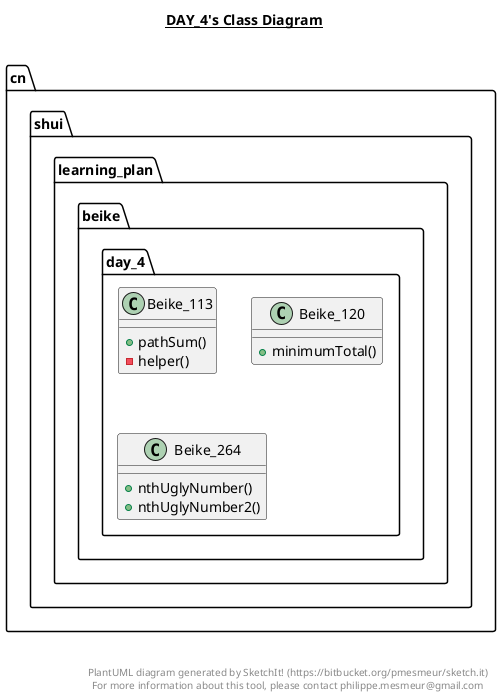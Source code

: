 @startuml

title __DAY_4's Class Diagram__\n

  namespace cn.shui.learning_plan.beike.day_4 {
    class cn.shui.learning_plan.beike.day_4.Beike_113 {
        + pathSum()
        - helper()
    }
  }
  

  namespace cn.shui.learning_plan.beike.day_4 {
    class cn.shui.learning_plan.beike.day_4.Beike_120 {
        + minimumTotal()
    }
  }
  

  namespace cn.shui.learning_plan.beike.day_4 {
    class cn.shui.learning_plan.beike.day_4.Beike_264 {
        + nthUglyNumber()
        + nthUglyNumber2()
    }
  }
  



right footer


PlantUML diagram generated by SketchIt! (https://bitbucket.org/pmesmeur/sketch.it)
For more information about this tool, please contact philippe.mesmeur@gmail.com
endfooter

@enduml
